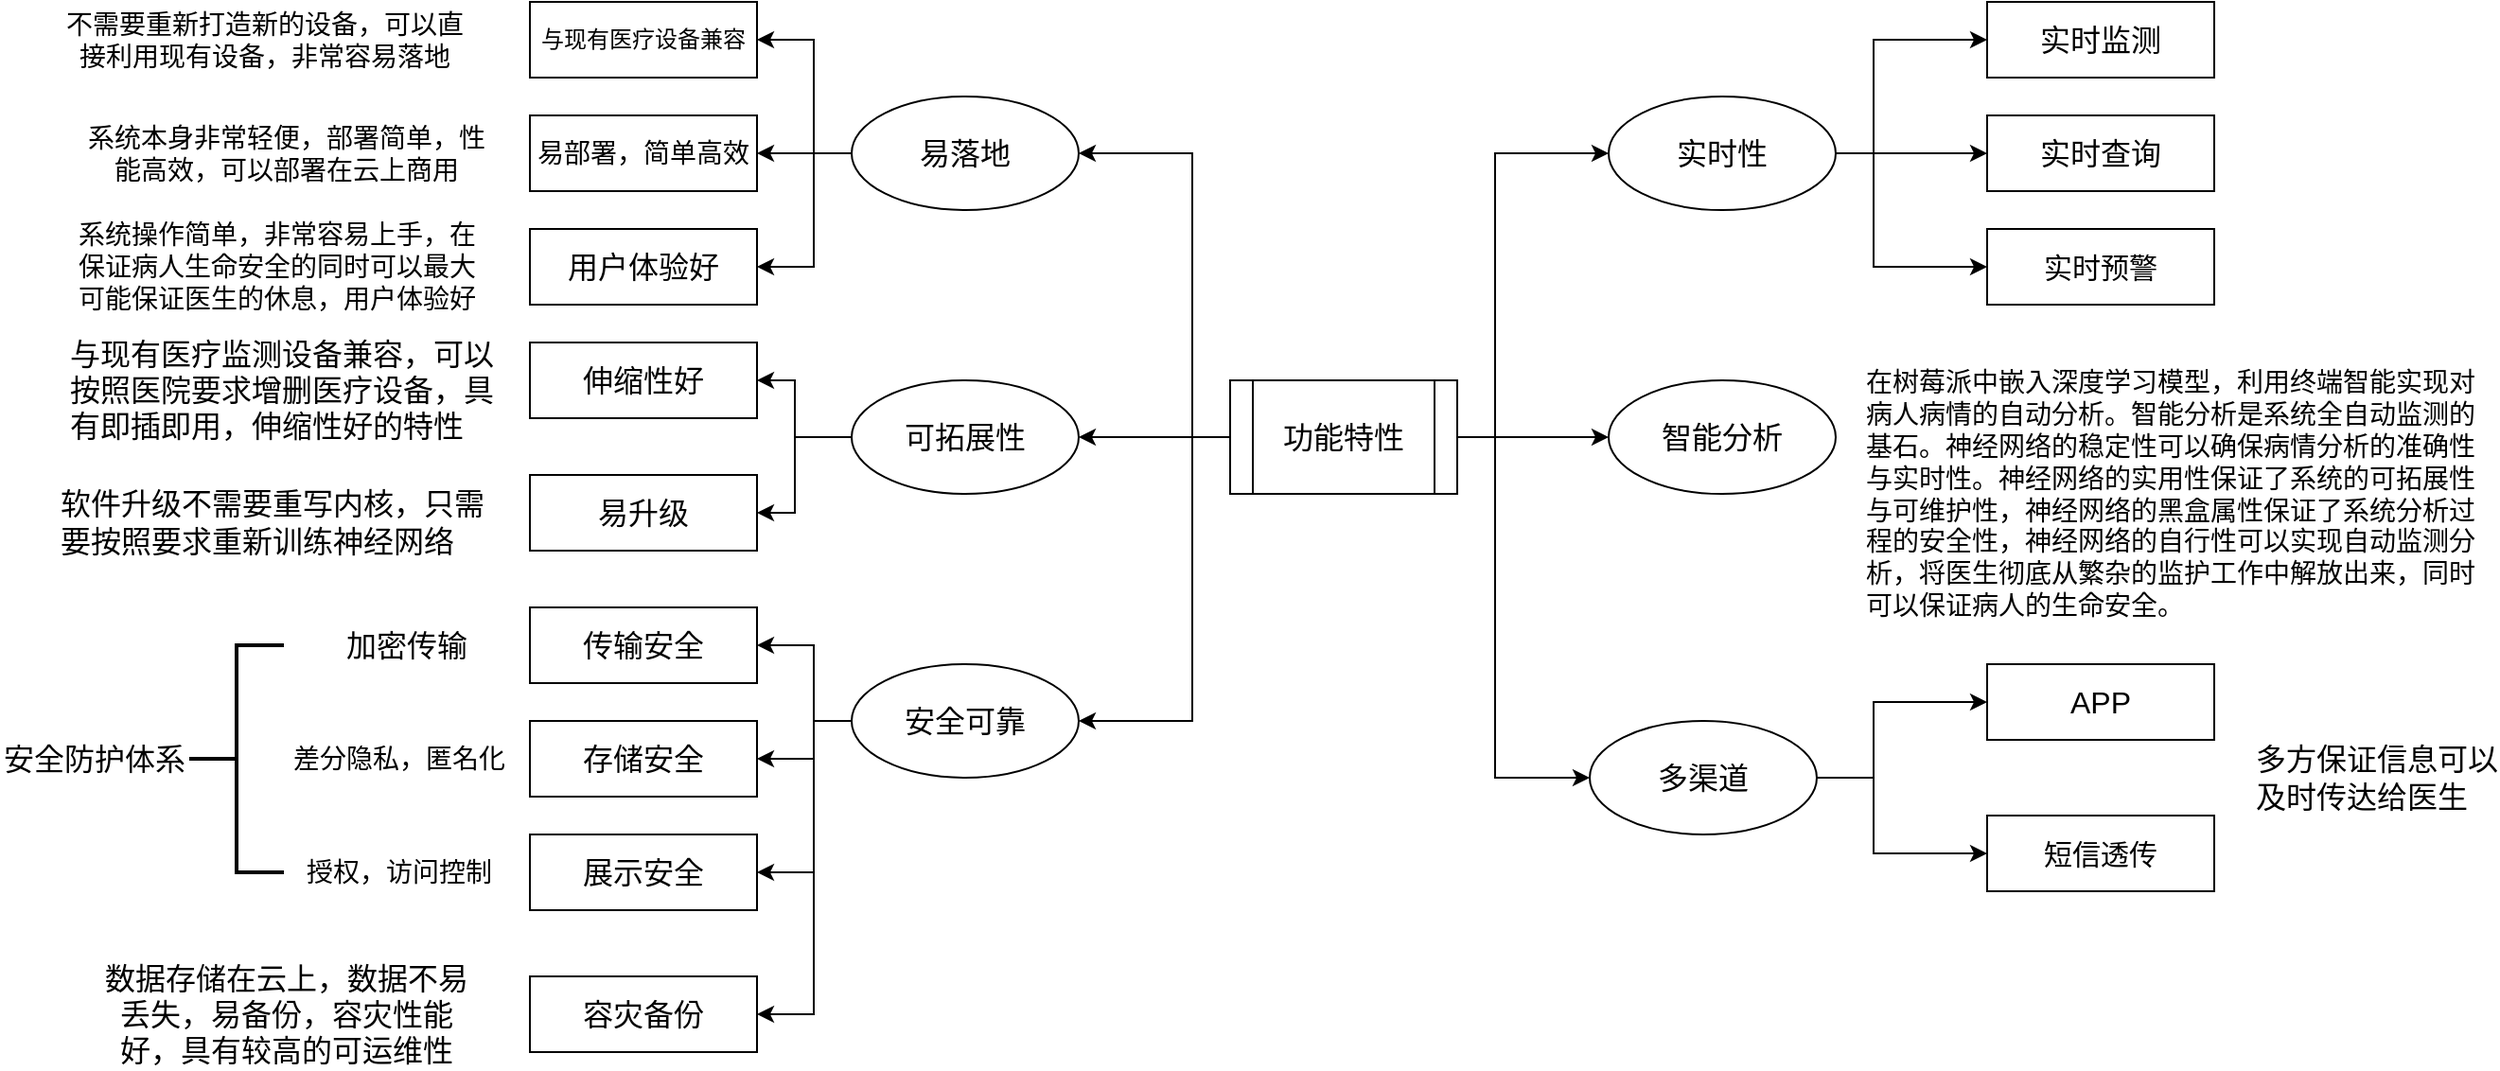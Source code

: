 <mxfile version="20.2.7" type="github">
  <diagram id="NncTEPhKTT7OVb3uIwc3" name="第 1 页">
    <mxGraphModel dx="2580" dy="828" grid="1" gridSize="10" guides="1" tooltips="1" connect="1" arrows="1" fold="1" page="1" pageScale="1" pageWidth="827" pageHeight="1169" math="0" shadow="0">
      <root>
        <mxCell id="0" />
        <mxCell id="1" parent="0" />
        <mxCell id="KBg-SO3lWjchXB5jgZCS-3" value="" style="edgeStyle=orthogonalEdgeStyle;rounded=0;orthogonalLoop=1;jettySize=auto;html=1;" edge="1" parent="1">
          <mxGeometry relative="1" as="geometry">
            <mxPoint x="200" y="275" as="sourcePoint" />
            <mxPoint x="280" y="130" as="targetPoint" />
            <Array as="points">
              <mxPoint x="200" y="280" />
              <mxPoint x="220" y="280" />
              <mxPoint x="220" y="130" />
            </Array>
          </mxGeometry>
        </mxCell>
        <mxCell id="KBg-SO3lWjchXB5jgZCS-9" value="" style="edgeStyle=orthogonalEdgeStyle;rounded=0;orthogonalLoop=1;jettySize=auto;html=1;exitX=1;exitY=0.5;exitDx=0;exitDy=0;" edge="1" parent="1" source="KBg-SO3lWjchXB5jgZCS-6" target="KBg-SO3lWjchXB5jgZCS-8">
          <mxGeometry relative="1" as="geometry">
            <Array as="points">
              <mxPoint x="420" y="130" />
              <mxPoint x="420" y="70" />
            </Array>
          </mxGeometry>
        </mxCell>
        <mxCell id="KBg-SO3lWjchXB5jgZCS-11" value="" style="edgeStyle=orthogonalEdgeStyle;rounded=0;orthogonalLoop=1;jettySize=auto;html=1;" edge="1" parent="1" source="KBg-SO3lWjchXB5jgZCS-6" target="KBg-SO3lWjchXB5jgZCS-10">
          <mxGeometry relative="1" as="geometry" />
        </mxCell>
        <mxCell id="KBg-SO3lWjchXB5jgZCS-6" value="&lt;font style=&quot;font-size: 16px;&quot;&gt;实时性&lt;/font&gt;" style="ellipse;whiteSpace=wrap;html=1;" vertex="1" parent="1">
          <mxGeometry x="280" y="100" width="120" height="60" as="geometry" />
        </mxCell>
        <mxCell id="KBg-SO3lWjchXB5jgZCS-15" value="" style="edgeStyle=orthogonalEdgeStyle;rounded=0;orthogonalLoop=1;jettySize=auto;html=1;" edge="1" parent="1" source="KBg-SO3lWjchXB5jgZCS-7" target="KBg-SO3lWjchXB5jgZCS-14">
          <mxGeometry relative="1" as="geometry" />
        </mxCell>
        <mxCell id="KBg-SO3lWjchXB5jgZCS-26" value="" style="edgeStyle=orthogonalEdgeStyle;rounded=0;orthogonalLoop=1;jettySize=auto;html=1;" edge="1" parent="1" source="KBg-SO3lWjchXB5jgZCS-7" target="KBg-SO3lWjchXB5jgZCS-25">
          <mxGeometry relative="1" as="geometry" />
        </mxCell>
        <mxCell id="KBg-SO3lWjchXB5jgZCS-7" value="&lt;font style=&quot;font-size: 16px;&quot;&gt;功能特性&lt;/font&gt;" style="shape=process;whiteSpace=wrap;html=1;backgroundOutline=1;" vertex="1" parent="1">
          <mxGeometry x="80" y="250" width="120" height="60" as="geometry" />
        </mxCell>
        <mxCell id="KBg-SO3lWjchXB5jgZCS-8" value="&lt;font style=&quot;font-size: 16px;&quot;&gt;实时监测&lt;/font&gt;" style="rounded=0;whiteSpace=wrap;html=1;" vertex="1" parent="1">
          <mxGeometry x="480" y="50" width="120" height="40" as="geometry" />
        </mxCell>
        <mxCell id="KBg-SO3lWjchXB5jgZCS-10" value="&lt;font style=&quot;font-size: 16px;&quot;&gt;实时查询&lt;/font&gt;" style="rounded=0;whiteSpace=wrap;html=1;" vertex="1" parent="1">
          <mxGeometry x="480" y="110" width="120" height="40" as="geometry" />
        </mxCell>
        <mxCell id="KBg-SO3lWjchXB5jgZCS-12" value="&lt;font style=&quot;font-size: 15px;&quot;&gt;实时预警&lt;/font&gt;" style="rounded=0;whiteSpace=wrap;html=1;" vertex="1" parent="1">
          <mxGeometry x="480" y="170" width="120" height="40" as="geometry" />
        </mxCell>
        <mxCell id="KBg-SO3lWjchXB5jgZCS-13" value="" style="endArrow=classic;html=1;rounded=0;entryX=0;entryY=0.5;entryDx=0;entryDy=0;" edge="1" parent="1" target="KBg-SO3lWjchXB5jgZCS-12">
          <mxGeometry width="50" height="50" relative="1" as="geometry">
            <mxPoint x="420" y="130" as="sourcePoint" />
            <mxPoint x="410" y="220" as="targetPoint" />
            <Array as="points">
              <mxPoint x="420" y="190" />
            </Array>
          </mxGeometry>
        </mxCell>
        <mxCell id="KBg-SO3lWjchXB5jgZCS-14" value="&lt;font style=&quot;font-size: 16px;&quot;&gt;智能分析&lt;/font&gt;" style="ellipse;whiteSpace=wrap;html=1;" vertex="1" parent="1">
          <mxGeometry x="280" y="250" width="120" height="60" as="geometry" />
        </mxCell>
        <mxCell id="KBg-SO3lWjchXB5jgZCS-16" value="&lt;font style=&quot;font-size: 14px;&quot;&gt;在树莓派中嵌入深度学习模型，利用终端智能实现对病人病情的自动分析。智能分析是系统全自动监测的基石。神经网络的稳定性可以确保病情分析的准确性与实时性。神经网络的实用性保证了系统的可拓展性与可维护性，神经网络的黑盒属性保证了系统分析过程的安全性，神经网络的自行性可以实现自动监测分析，将医生彻底从繁杂的监护工作中解放出来，同时可以保证病人的生命安全。&lt;/font&gt;" style="text;html=1;strokeColor=none;fillColor=none;align=left;verticalAlign=middle;whiteSpace=wrap;rounded=0;" vertex="1" parent="1">
          <mxGeometry x="414" y="250" width="330" height="120" as="geometry" />
        </mxCell>
        <mxCell id="KBg-SO3lWjchXB5jgZCS-17" value="&lt;font style=&quot;font-size: 16px;&quot;&gt;多渠道&lt;/font&gt;" style="ellipse;whiteSpace=wrap;html=1;" vertex="1" parent="1">
          <mxGeometry x="270" y="430" width="120" height="60" as="geometry" />
        </mxCell>
        <mxCell id="KBg-SO3lWjchXB5jgZCS-18" value="" style="endArrow=classic;html=1;rounded=0;entryX=0;entryY=0.5;entryDx=0;entryDy=0;" edge="1" parent="1" target="KBg-SO3lWjchXB5jgZCS-17">
          <mxGeometry width="50" height="50" relative="1" as="geometry">
            <mxPoint x="220" y="280" as="sourcePoint" />
            <mxPoint x="180" y="400" as="targetPoint" />
            <Array as="points">
              <mxPoint x="220" y="460" />
            </Array>
          </mxGeometry>
        </mxCell>
        <mxCell id="KBg-SO3lWjchXB5jgZCS-19" value="&lt;font style=&quot;font-size: 16px;&quot;&gt;APP&lt;/font&gt;" style="rounded=0;whiteSpace=wrap;html=1;" vertex="1" parent="1">
          <mxGeometry x="480" y="400" width="120" height="40" as="geometry" />
        </mxCell>
        <mxCell id="KBg-SO3lWjchXB5jgZCS-20" value="" style="endArrow=classic;html=1;rounded=0;exitX=1;exitY=0.5;exitDx=0;exitDy=0;entryX=0;entryY=0.5;entryDx=0;entryDy=0;" edge="1" parent="1" source="KBg-SO3lWjchXB5jgZCS-17" target="KBg-SO3lWjchXB5jgZCS-19">
          <mxGeometry width="50" height="50" relative="1" as="geometry">
            <mxPoint x="390" y="410" as="sourcePoint" />
            <mxPoint x="440" y="360" as="targetPoint" />
            <Array as="points">
              <mxPoint x="420" y="460" />
              <mxPoint x="420" y="420" />
            </Array>
          </mxGeometry>
        </mxCell>
        <mxCell id="KBg-SO3lWjchXB5jgZCS-21" value="&lt;font style=&quot;font-size: 15px;&quot;&gt;短信透传&lt;/font&gt;" style="rounded=0;whiteSpace=wrap;html=1;" vertex="1" parent="1">
          <mxGeometry x="480" y="480" width="120" height="40" as="geometry" />
        </mxCell>
        <mxCell id="KBg-SO3lWjchXB5jgZCS-22" value="" style="endArrow=classic;html=1;rounded=0;entryX=0;entryY=0.5;entryDx=0;entryDy=0;" edge="1" parent="1" target="KBg-SO3lWjchXB5jgZCS-21">
          <mxGeometry width="50" height="50" relative="1" as="geometry">
            <mxPoint x="420" y="430" as="sourcePoint" />
            <mxPoint x="360" y="480" as="targetPoint" />
            <Array as="points">
              <mxPoint x="420" y="500" />
              <mxPoint x="450" y="500" />
            </Array>
          </mxGeometry>
        </mxCell>
        <mxCell id="KBg-SO3lWjchXB5jgZCS-23" value="&lt;font style=&quot;font-size: 16px;&quot;&gt;多方保证信息可以及时传达给医生&lt;/font&gt;" style="text;html=1;strokeColor=none;fillColor=none;align=left;verticalAlign=middle;whiteSpace=wrap;rounded=0;" vertex="1" parent="1">
          <mxGeometry x="620" y="445" width="130" height="30" as="geometry" />
        </mxCell>
        <mxCell id="KBg-SO3lWjchXB5jgZCS-28" value="" style="edgeStyle=orthogonalEdgeStyle;rounded=0;orthogonalLoop=1;jettySize=auto;html=1;entryX=1;entryY=0.5;entryDx=0;entryDy=0;" edge="1" parent="1" source="KBg-SO3lWjchXB5jgZCS-25" target="KBg-SO3lWjchXB5jgZCS-27">
          <mxGeometry relative="1" as="geometry">
            <Array as="points">
              <mxPoint x="-150" y="280" />
              <mxPoint x="-150" y="250" />
            </Array>
          </mxGeometry>
        </mxCell>
        <mxCell id="KBg-SO3lWjchXB5jgZCS-25" value="&lt;font style=&quot;font-size: 16px;&quot;&gt;可拓展性&lt;/font&gt;" style="ellipse;whiteSpace=wrap;html=1;" vertex="1" parent="1">
          <mxGeometry x="-120" y="250" width="120" height="60" as="geometry" />
        </mxCell>
        <mxCell id="KBg-SO3lWjchXB5jgZCS-27" value="&lt;font style=&quot;font-size: 16px;&quot;&gt;伸缩性好&lt;/font&gt;" style="rounded=0;whiteSpace=wrap;html=1;" vertex="1" parent="1">
          <mxGeometry x="-290" y="230" width="120" height="40" as="geometry" />
        </mxCell>
        <mxCell id="KBg-SO3lWjchXB5jgZCS-29" value="&lt;font style=&quot;font-size: 16px;&quot;&gt;与现有医疗监测设备兼容，可以按照医院要求增删医疗设备，具有即插即用，伸缩性好的特性&lt;/font&gt;" style="text;html=1;strokeColor=none;fillColor=none;align=left;verticalAlign=middle;whiteSpace=wrap;rounded=0;" vertex="1" parent="1">
          <mxGeometry x="-534.75" y="240" width="232" height="30" as="geometry" />
        </mxCell>
        <mxCell id="KBg-SO3lWjchXB5jgZCS-30" value="&lt;font style=&quot;font-size: 16px;&quot;&gt;易升级&lt;/font&gt;" style="rounded=0;whiteSpace=wrap;html=1;" vertex="1" parent="1">
          <mxGeometry x="-290" y="300" width="120" height="40" as="geometry" />
        </mxCell>
        <mxCell id="KBg-SO3lWjchXB5jgZCS-32" value="" style="endArrow=classic;html=1;rounded=0;entryX=1;entryY=0.5;entryDx=0;entryDy=0;" edge="1" parent="1" target="KBg-SO3lWjchXB5jgZCS-30">
          <mxGeometry width="50" height="50" relative="1" as="geometry">
            <mxPoint x="-150" y="280" as="sourcePoint" />
            <mxPoint x="-80" y="340" as="targetPoint" />
            <Array as="points">
              <mxPoint x="-150" y="320" />
            </Array>
          </mxGeometry>
        </mxCell>
        <mxCell id="KBg-SO3lWjchXB5jgZCS-33" value="&lt;font style=&quot;font-size: 16px;&quot;&gt;软件升级不需要重写内核，只需要按照要求重新训练神经网络&lt;/font&gt;" style="text;html=1;strokeColor=none;fillColor=none;align=left;verticalAlign=middle;whiteSpace=wrap;rounded=0;" vertex="1" parent="1">
          <mxGeometry x="-540" y="310" width="232" height="30" as="geometry" />
        </mxCell>
        <mxCell id="KBg-SO3lWjchXB5jgZCS-37" value="" style="edgeStyle=orthogonalEdgeStyle;rounded=0;orthogonalLoop=1;jettySize=auto;html=1;" edge="1" parent="1" source="KBg-SO3lWjchXB5jgZCS-34" target="KBg-SO3lWjchXB5jgZCS-36">
          <mxGeometry relative="1" as="geometry" />
        </mxCell>
        <mxCell id="KBg-SO3lWjchXB5jgZCS-34" value="&lt;font style=&quot;font-size: 16px;&quot;&gt;易落地&lt;/font&gt;" style="ellipse;whiteSpace=wrap;html=1;" vertex="1" parent="1">
          <mxGeometry x="-120" y="100" width="120" height="60" as="geometry" />
        </mxCell>
        <mxCell id="KBg-SO3lWjchXB5jgZCS-35" value="" style="endArrow=classic;html=1;rounded=0;entryX=1;entryY=0.5;entryDx=0;entryDy=0;" edge="1" parent="1" target="KBg-SO3lWjchXB5jgZCS-34">
          <mxGeometry width="50" height="50" relative="1" as="geometry">
            <mxPoint x="60" y="280" as="sourcePoint" />
            <mxPoint x="100" y="130" as="targetPoint" />
            <Array as="points">
              <mxPoint x="60" y="130" />
            </Array>
          </mxGeometry>
        </mxCell>
        <mxCell id="KBg-SO3lWjchXB5jgZCS-36" value="&lt;font style=&quot;font-size: 14px;&quot;&gt;易部署，简单高效&lt;/font&gt;" style="whiteSpace=wrap;html=1;" vertex="1" parent="1">
          <mxGeometry x="-290" y="110" width="120" height="40" as="geometry" />
        </mxCell>
        <mxCell id="KBg-SO3lWjchXB5jgZCS-38" value="&lt;font style=&quot;font-size: 14px;&quot;&gt;系统本身非常轻便，部署简单，性能高效，可以部署在云上商用&lt;/font&gt;" style="text;html=1;strokeColor=none;fillColor=none;align=center;verticalAlign=middle;whiteSpace=wrap;rounded=0;" vertex="1" parent="1">
          <mxGeometry x="-525.25" y="115" width="213" height="30" as="geometry" />
        </mxCell>
        <mxCell id="KBg-SO3lWjchXB5jgZCS-39" value="与现有医疗设备兼容" style="rounded=0;whiteSpace=wrap;html=1;" vertex="1" parent="1">
          <mxGeometry x="-290" y="50" width="120" height="40" as="geometry" />
        </mxCell>
        <mxCell id="KBg-SO3lWjchXB5jgZCS-40" value="" style="endArrow=classic;html=1;rounded=0;entryX=1;entryY=0.5;entryDx=0;entryDy=0;" edge="1" parent="1" target="KBg-SO3lWjchXB5jgZCS-39">
          <mxGeometry width="50" height="50" relative="1" as="geometry">
            <mxPoint x="-140" y="130" as="sourcePoint" />
            <mxPoint x="-110" y="30" as="targetPoint" />
            <Array as="points">
              <mxPoint x="-140" y="70" />
            </Array>
          </mxGeometry>
        </mxCell>
        <mxCell id="KBg-SO3lWjchXB5jgZCS-41" value="&lt;font style=&quot;font-size: 14px;&quot;&gt;不需要重新打造新的设备，可以直接利用现有设备，非常容易落地&lt;/font&gt;" style="text;html=1;strokeColor=none;fillColor=none;align=center;verticalAlign=middle;whiteSpace=wrap;rounded=0;" vertex="1" parent="1">
          <mxGeometry x="-540" y="55" width="219.5" height="30" as="geometry" />
        </mxCell>
        <mxCell id="KBg-SO3lWjchXB5jgZCS-42" value="&lt;font style=&quot;font-size: 16px;&quot;&gt;用户体验好&lt;/font&gt;" style="rounded=0;whiteSpace=wrap;html=1;" vertex="1" parent="1">
          <mxGeometry x="-290" y="170" width="120" height="40" as="geometry" />
        </mxCell>
        <mxCell id="KBg-SO3lWjchXB5jgZCS-43" value="" style="endArrow=classic;html=1;rounded=0;entryX=1;entryY=0.5;entryDx=0;entryDy=0;" edge="1" parent="1" target="KBg-SO3lWjchXB5jgZCS-42">
          <mxGeometry width="50" height="50" relative="1" as="geometry">
            <mxPoint x="-140" y="130" as="sourcePoint" />
            <mxPoint x="-90" y="150" as="targetPoint" />
            <Array as="points">
              <mxPoint x="-140" y="190" />
            </Array>
          </mxGeometry>
        </mxCell>
        <mxCell id="KBg-SO3lWjchXB5jgZCS-44" value="&lt;font style=&quot;font-size: 14px;&quot;&gt;系统操作简单，非常容易上手，在保证病人生命安全的同时可以最大可能保证医生的休息，用户体验好&lt;/font&gt;" style="text;html=1;strokeColor=none;fillColor=none;align=center;verticalAlign=middle;whiteSpace=wrap;rounded=0;" vertex="1" parent="1">
          <mxGeometry x="-530" y="175" width="212.5" height="30" as="geometry" />
        </mxCell>
        <mxCell id="KBg-SO3lWjchXB5jgZCS-48" value="" style="edgeStyle=orthogonalEdgeStyle;rounded=0;orthogonalLoop=1;jettySize=auto;html=1;" edge="1" parent="1" source="KBg-SO3lWjchXB5jgZCS-45" target="KBg-SO3lWjchXB5jgZCS-47">
          <mxGeometry relative="1" as="geometry">
            <Array as="points">
              <mxPoint x="-140" y="430" />
              <mxPoint x="-140" y="390" />
            </Array>
          </mxGeometry>
        </mxCell>
        <mxCell id="KBg-SO3lWjchXB5jgZCS-45" value="&lt;font style=&quot;font-size: 16px;&quot;&gt;安全可靠&lt;/font&gt;" style="ellipse;whiteSpace=wrap;html=1;" vertex="1" parent="1">
          <mxGeometry x="-120" y="400" width="120" height="60" as="geometry" />
        </mxCell>
        <mxCell id="KBg-SO3lWjchXB5jgZCS-46" value="" style="endArrow=classic;html=1;rounded=0;entryX=1;entryY=0.5;entryDx=0;entryDy=0;" edge="1" parent="1" target="KBg-SO3lWjchXB5jgZCS-45">
          <mxGeometry width="50" height="50" relative="1" as="geometry">
            <mxPoint x="60" y="280" as="sourcePoint" />
            <mxPoint x="180" y="410" as="targetPoint" />
            <Array as="points">
              <mxPoint x="60" y="430" />
            </Array>
          </mxGeometry>
        </mxCell>
        <mxCell id="KBg-SO3lWjchXB5jgZCS-47" value="&lt;font style=&quot;font-size: 16px;&quot;&gt;传输安全&lt;/font&gt;" style="whiteSpace=wrap;html=1;" vertex="1" parent="1">
          <mxGeometry x="-290" y="370" width="120" height="40" as="geometry" />
        </mxCell>
        <mxCell id="KBg-SO3lWjchXB5jgZCS-49" value="&lt;font style=&quot;font-size: 16px;&quot;&gt;存储安全&lt;/font&gt;" style="rounded=0;whiteSpace=wrap;html=1;" vertex="1" parent="1">
          <mxGeometry x="-290" y="430" width="120" height="40" as="geometry" />
        </mxCell>
        <mxCell id="KBg-SO3lWjchXB5jgZCS-50" value="" style="endArrow=classic;html=1;rounded=0;entryX=1;entryY=0.5;entryDx=0;entryDy=0;" edge="1" parent="1" target="KBg-SO3lWjchXB5jgZCS-49">
          <mxGeometry width="50" height="50" relative="1" as="geometry">
            <mxPoint x="-140" y="430" as="sourcePoint" />
            <mxPoint x="-100" y="490" as="targetPoint" />
            <Array as="points">
              <mxPoint x="-140" y="450" />
            </Array>
          </mxGeometry>
        </mxCell>
        <mxCell id="KBg-SO3lWjchXB5jgZCS-51" value="&lt;font style=&quot;font-size: 16px;&quot;&gt;安全防护体系&lt;/font&gt;" style="text;html=1;strokeColor=none;fillColor=none;align=center;verticalAlign=middle;whiteSpace=wrap;rounded=0;" vertex="1" parent="1">
          <mxGeometry x="-570" y="435" width="100" height="30" as="geometry" />
        </mxCell>
        <mxCell id="KBg-SO3lWjchXB5jgZCS-52" value="&lt;font style=&quot;font-size: 16px;&quot;&gt;容灾备份&lt;/font&gt;" style="rounded=0;whiteSpace=wrap;html=1;" vertex="1" parent="1">
          <mxGeometry x="-290" y="565" width="120" height="40" as="geometry" />
        </mxCell>
        <mxCell id="KBg-SO3lWjchXB5jgZCS-53" value="&lt;font style=&quot;font-size: 16px;&quot;&gt;数据存储在云上，数据不易丢失，易备份，容灾性能好，具有较高的可运维性&lt;/font&gt;" style="text;html=1;strokeColor=none;fillColor=none;align=center;verticalAlign=middle;whiteSpace=wrap;rounded=0;" vertex="1" parent="1">
          <mxGeometry x="-520" y="570" width="202.5" height="30" as="geometry" />
        </mxCell>
        <mxCell id="KBg-SO3lWjchXB5jgZCS-54" value="&lt;font style=&quot;font-size: 16px;&quot;&gt;展示安全&lt;/font&gt;" style="rounded=0;whiteSpace=wrap;html=1;" vertex="1" parent="1">
          <mxGeometry x="-290" y="490" width="120" height="40" as="geometry" />
        </mxCell>
        <mxCell id="KBg-SO3lWjchXB5jgZCS-55" value="" style="endArrow=classic;html=1;rounded=0;entryX=1;entryY=0.5;entryDx=0;entryDy=0;" edge="1" parent="1" target="KBg-SO3lWjchXB5jgZCS-54">
          <mxGeometry width="50" height="50" relative="1" as="geometry">
            <mxPoint x="-140" y="450" as="sourcePoint" />
            <mxPoint x="-90" y="490" as="targetPoint" />
            <Array as="points">
              <mxPoint x="-140" y="510" />
            </Array>
          </mxGeometry>
        </mxCell>
        <mxCell id="KBg-SO3lWjchXB5jgZCS-56" value="&lt;font style=&quot;font-size: 16px;&quot;&gt;加密传输&lt;/font&gt;" style="text;html=1;strokeColor=none;fillColor=none;align=center;verticalAlign=middle;whiteSpace=wrap;rounded=0;" vertex="1" parent="1">
          <mxGeometry x="-390" y="375" width="70" height="30" as="geometry" />
        </mxCell>
        <mxCell id="KBg-SO3lWjchXB5jgZCS-57" value="&lt;font style=&quot;font-size: 14px;&quot;&gt;差分隐私，匿名化&lt;/font&gt;" style="text;html=1;strokeColor=none;fillColor=none;align=center;verticalAlign=middle;whiteSpace=wrap;rounded=0;" vertex="1" parent="1">
          <mxGeometry x="-420" y="430" width="122" height="40" as="geometry" />
        </mxCell>
        <mxCell id="KBg-SO3lWjchXB5jgZCS-58" value="&lt;font style=&quot;font-size: 14px;&quot;&gt;授权，访问控制&lt;/font&gt;" style="text;html=1;strokeColor=none;fillColor=none;align=center;verticalAlign=middle;whiteSpace=wrap;rounded=0;" vertex="1" parent="1">
          <mxGeometry x="-410" y="495" width="102" height="30" as="geometry" />
        </mxCell>
        <mxCell id="KBg-SO3lWjchXB5jgZCS-59" value="" style="strokeWidth=2;html=1;shape=mxgraph.flowchart.annotation_2;align=left;labelPosition=right;pointerEvents=1;" vertex="1" parent="1">
          <mxGeometry x="-470" y="390" width="50" height="120" as="geometry" />
        </mxCell>
        <mxCell id="KBg-SO3lWjchXB5jgZCS-60" value="" style="endArrow=classic;html=1;rounded=0;entryX=1;entryY=0.5;entryDx=0;entryDy=0;" edge="1" parent="1" target="KBg-SO3lWjchXB5jgZCS-52">
          <mxGeometry width="50" height="50" relative="1" as="geometry">
            <mxPoint x="-140" y="510" as="sourcePoint" />
            <mxPoint x="-10" y="580" as="targetPoint" />
            <Array as="points">
              <mxPoint x="-140" y="585" />
            </Array>
          </mxGeometry>
        </mxCell>
      </root>
    </mxGraphModel>
  </diagram>
</mxfile>
